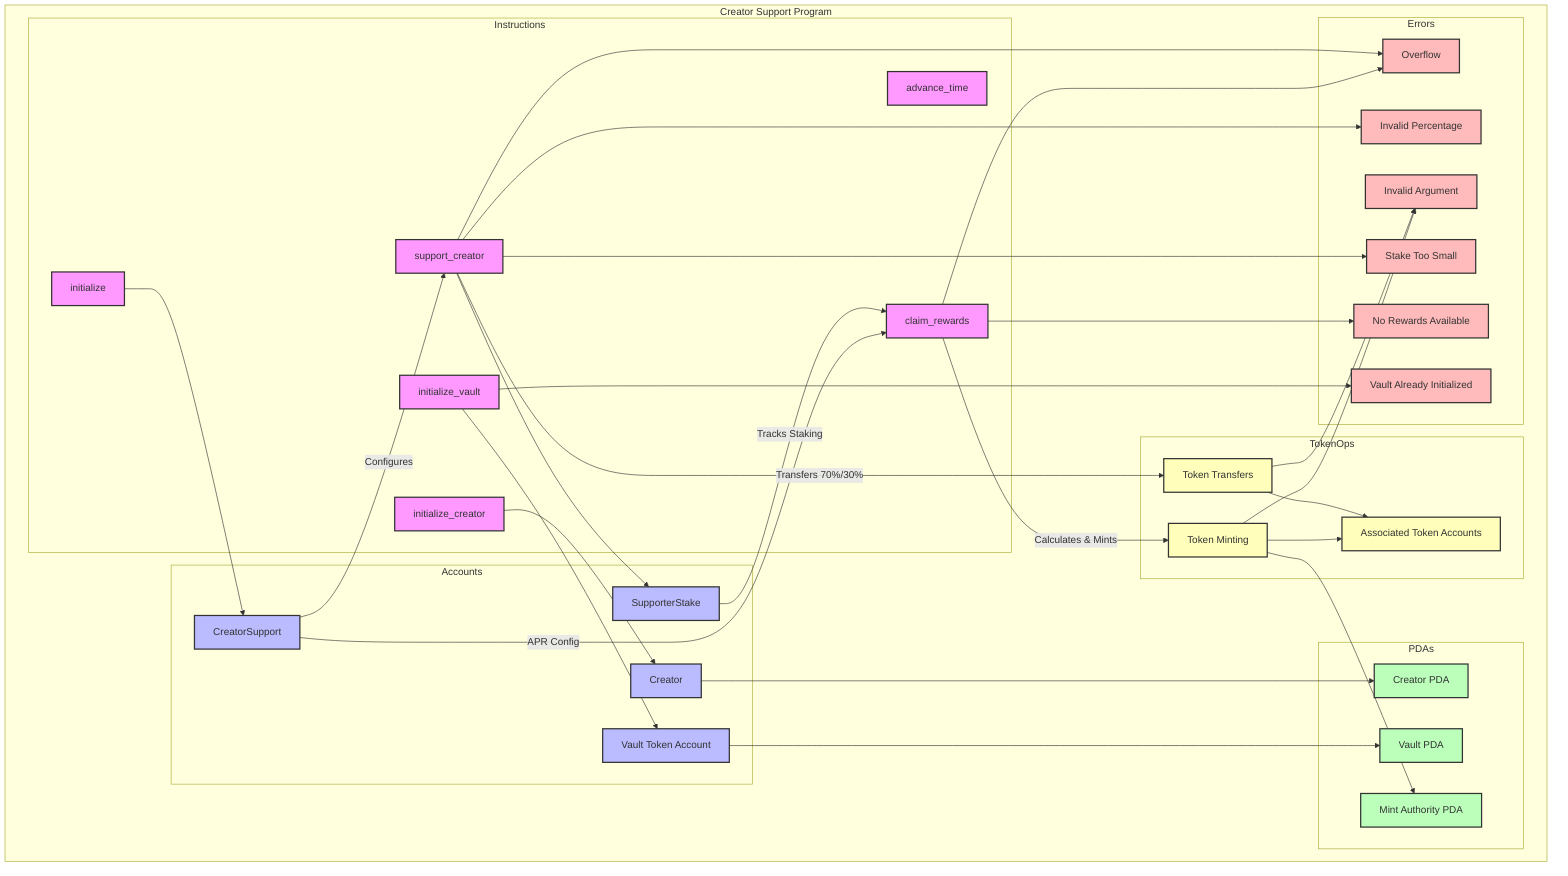 graph TD
    subgraph Program[Creator Support Program]
        Instructions[Instructions]
        Accounts[Accounts]
        PDAs[Program Derived Addresses]
        TokenOps[Token Operations]
        Errors[Error Handling]
    end

    subgraph Instructions
        Initialize[initialize]
        InitializeCreator[initialize_creator]
        InitializeVault[initialize_vault]
        SupportCreator[support_creator]
        ClaimRewards[claim_rewards]
        AdvanceTime[advance_time]
    end

    subgraph Accounts
        CreatorSupportAccount[CreatorSupport]
        CreatorAccount[Creator]
        SupporterStakeAccount[SupporterStake]
        VaultAccount[Vault Token Account]
    end

    subgraph PDAs
        CreatorPDA[Creator PDA]
        VaultPDA[Vault PDA]
        MintAuthPDA[Mint Authority PDA]
    end

    subgraph TokenOps
        TransferTokens[Token Transfers]
        MintTokens[Token Minting]
        AssociatedTokenAccounts[Associated Token Accounts]
    end

    subgraph Errors
        OverflowError[Overflow]
        InvalidArgumentError[Invalid Argument]
        InvalidPercentageError[Invalid Percentage]
        StakeTooSmallError[Stake Too Small]
        NoRewardsError[No Rewards Available]
        VaultInitializedError[Vault Already Initialized]
    end

    %% Relationships
    Initialize --> CreatorSupportAccount
    InitializeCreator --> CreatorAccount
    InitializeVault --> VaultAccount
    SupportCreator -->|Transfers 70%/30%| TransferTokens
    ClaimRewards -->|Calculates & Mints| MintTokens

    CreatorAccount --> CreatorPDA
    VaultAccount --> VaultPDA
    MintTokens --> MintAuthPDA

    SupportCreator --> SupporterStakeAccount
    SupporterStakeAccount -->|Tracks Staking| ClaimRewards

    TransferTokens --> AssociatedTokenAccounts
    MintTokens --> AssociatedTokenAccounts

    CreatorSupportAccount -->|Configures| SupportCreator
    CreatorSupportAccount -->|APR Config| ClaimRewards

    %% Error Handling
    SupportCreator --> OverflowError
    SupportCreator --> InvalidPercentageError
    ClaimRewards --> OverflowError
    TransferTokens --> InvalidArgumentError
    MintTokens --> InvalidArgumentError
    SupportCreator --> StakeTooSmallError
    ClaimRewards --> NoRewardsError
    InitializeVault --> VaultInitializedError

    %% Styling
    classDef instruction fill:#f9f,stroke:#333,stroke-width:2px
    classDef account fill:#bbf,stroke:#333,stroke-width:2px
    classDef pda fill:#bfb,stroke:#333,stroke-width:2px
    classDef error fill:#fbb,stroke:#333,stroke-width:2px
    classDef token fill:#ffb,stroke:#333,stroke-width:2px

    class Initialize,InitializeCreator,InitializeVault,SupportCreator,ClaimRewards,AdvanceTime instruction
    class CreatorSupportAccount,CreatorAccount,SupporterStakeAccount,VaultAccount account
    class CreatorPDA,VaultPDA,MintAuthPDA pda
    class OverflowError,InvalidArgumentError,InvalidPercentageError,StakeTooSmallError,NoRewardsError,VaultInitializedError error
    class TransferTokens,MintTokens,AssociatedTokenAccounts token